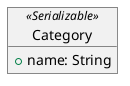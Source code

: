 @startuml
'https://plantuml.com/object-diagram

object Category<<Serializable>> {
    + name: String
}

@enduml
